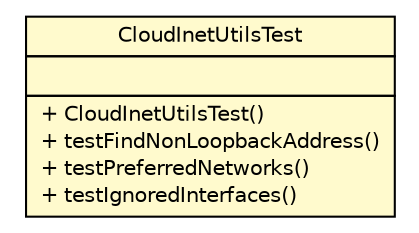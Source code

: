 #!/usr/local/bin/dot
#
# Class diagram 
# Generated by UMLGraph version R5_6-24-gf6e263 (http://www.umlgraph.org/)
#

digraph G {
	edge [fontname="Helvetica",fontsize=10,labelfontname="Helvetica",labelfontsize=10];
	node [fontname="Helvetica",fontsize=10,shape=plaintext];
	nodesep=0.25;
	ranksep=0.5;
	// cn.home1.cloud.CloudInetUtilsTest
	c2 [label=<<table title="cn.home1.cloud.CloudInetUtilsTest" border="0" cellborder="1" cellspacing="0" cellpadding="2" port="p" bgcolor="lemonChiffon" href="./CloudInetUtilsTest.html">
		<tr><td><table border="0" cellspacing="0" cellpadding="1">
<tr><td align="center" balign="center"> CloudInetUtilsTest </td></tr>
		</table></td></tr>
		<tr><td><table border="0" cellspacing="0" cellpadding="1">
<tr><td align="left" balign="left">  </td></tr>
		</table></td></tr>
		<tr><td><table border="0" cellspacing="0" cellpadding="1">
<tr><td align="left" balign="left"> + CloudInetUtilsTest() </td></tr>
<tr><td align="left" balign="left"> + testFindNonLoopbackAddress() </td></tr>
<tr><td align="left" balign="left"> + testPreferredNetworks() </td></tr>
<tr><td align="left" balign="left"> + testIgnoredInterfaces() </td></tr>
		</table></td></tr>
		</table>>, URL="./CloudInetUtilsTest.html", fontname="Helvetica", fontcolor="black", fontsize=10.0];
}


